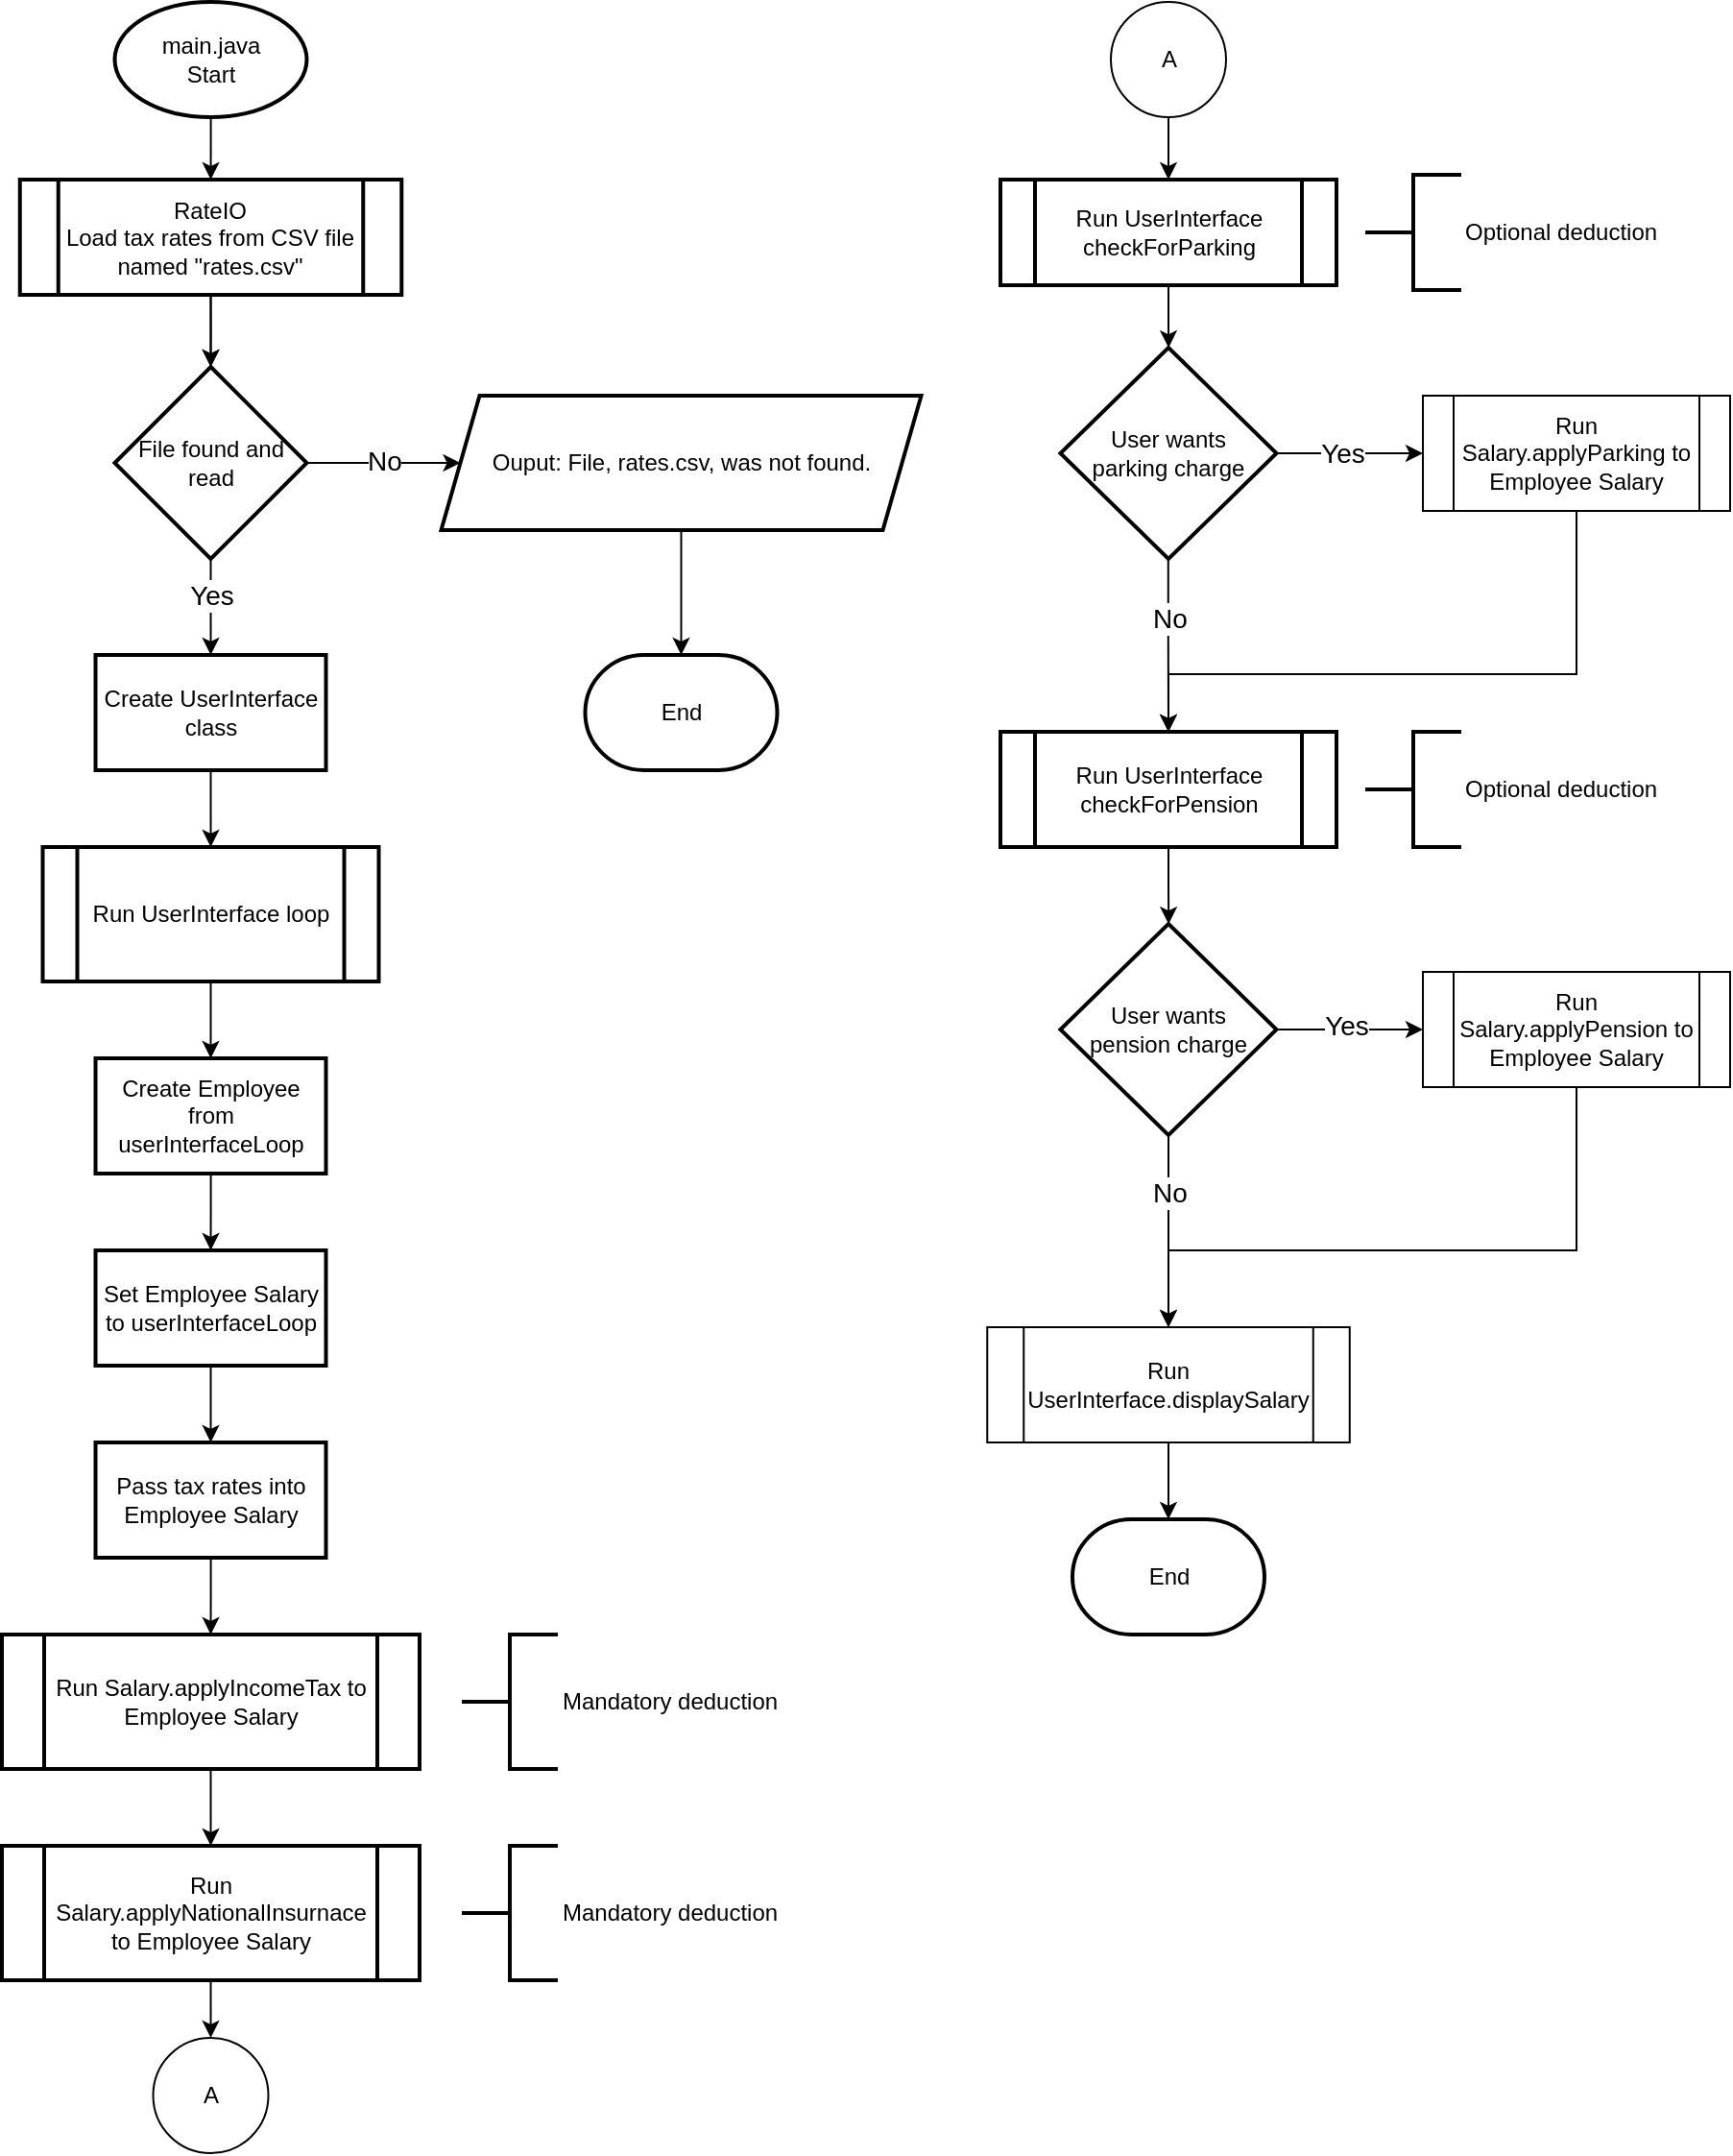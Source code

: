 <mxfile version="22.1.3" type="device">
  <diagram id="C5RBs43oDa-KdzZeNtuy" name="Page-1">
    <mxGraphModel dx="3191" dy="1757" grid="1" gridSize="10" guides="1" tooltips="1" connect="1" arrows="1" fold="1" page="1" pageScale="1" pageWidth="827" pageHeight="1169" math="0" shadow="0">
      <root>
        <mxCell id="WIyWlLk6GJQsqaUBKTNV-0" />
        <mxCell id="WIyWlLk6GJQsqaUBKTNV-1" parent="WIyWlLk6GJQsqaUBKTNV-0" />
        <mxCell id="_dDXrvmrKJK-yegpXpzj-1" value="" style="edgeStyle=orthogonalEdgeStyle;rounded=0;orthogonalLoop=1;jettySize=auto;html=1;entryX=0.5;entryY=0;entryDx=0;entryDy=0;" edge="1" parent="WIyWlLk6GJQsqaUBKTNV-1" source="_dDXrvmrKJK-yegpXpzj-0" target="_dDXrvmrKJK-yegpXpzj-164">
          <mxGeometry relative="1" as="geometry">
            <mxPoint x="148.75" y="130" as="targetPoint" />
          </mxGeometry>
        </mxCell>
        <mxCell id="_dDXrvmrKJK-yegpXpzj-0" value="main.java&lt;br&gt;Start" style="strokeWidth=2;html=1;shape=mxgraph.flowchart.start_1;whiteSpace=wrap;" vertex="1" parent="WIyWlLk6GJQsqaUBKTNV-1">
          <mxGeometry x="98.75" y="30" width="100" height="60" as="geometry" />
        </mxCell>
        <mxCell id="_dDXrvmrKJK-yegpXpzj-4" value="" style="edgeStyle=orthogonalEdgeStyle;rounded=0;orthogonalLoop=1;jettySize=auto;html=1;" edge="1" parent="WIyWlLk6GJQsqaUBKTNV-1" source="_dDXrvmrKJK-yegpXpzj-2" target="_dDXrvmrKJK-yegpXpzj-3">
          <mxGeometry relative="1" as="geometry" />
        </mxCell>
        <mxCell id="_dDXrvmrKJK-yegpXpzj-55" value="&lt;div style=&quot;font-size: 12px;&quot;&gt;&lt;font style=&quot;font-size: 14px;&quot;&gt;No&lt;/font&gt;&lt;/div&gt;" style="edgeLabel;html=1;align=center;verticalAlign=middle;resizable=0;points=[];" vertex="1" connectable="0" parent="_dDXrvmrKJK-yegpXpzj-4">
          <mxGeometry x="-0.009" y="1" relative="1" as="geometry">
            <mxPoint as="offset" />
          </mxGeometry>
        </mxCell>
        <mxCell id="_dDXrvmrKJK-yegpXpzj-14" value="" style="edgeStyle=orthogonalEdgeStyle;rounded=0;orthogonalLoop=1;jettySize=auto;html=1;" edge="1" parent="WIyWlLk6GJQsqaUBKTNV-1" source="_dDXrvmrKJK-yegpXpzj-2" target="_dDXrvmrKJK-yegpXpzj-13">
          <mxGeometry relative="1" as="geometry" />
        </mxCell>
        <mxCell id="_dDXrvmrKJK-yegpXpzj-53" value="&lt;font style=&quot;font-size: 14px;&quot;&gt;Yes&lt;/font&gt;" style="edgeLabel;html=1;align=center;verticalAlign=middle;resizable=0;points=[];" vertex="1" connectable="0" parent="_dDXrvmrKJK-yegpXpzj-14">
          <mxGeometry x="-0.262" y="-2" relative="1" as="geometry">
            <mxPoint x="2" as="offset" />
          </mxGeometry>
        </mxCell>
        <mxCell id="_dDXrvmrKJK-yegpXpzj-2" value="File found and read" style="strokeWidth=2;html=1;shape=mxgraph.flowchart.decision;whiteSpace=wrap;" vertex="1" parent="WIyWlLk6GJQsqaUBKTNV-1">
          <mxGeometry x="98.75" y="220" width="100" height="100" as="geometry" />
        </mxCell>
        <mxCell id="_dDXrvmrKJK-yegpXpzj-10" value="" style="edgeStyle=orthogonalEdgeStyle;rounded=0;orthogonalLoop=1;jettySize=auto;html=1;entryX=0.5;entryY=0;entryDx=0;entryDy=0;entryPerimeter=0;" edge="1" parent="WIyWlLk6GJQsqaUBKTNV-1" source="_dDXrvmrKJK-yegpXpzj-3" target="_dDXrvmrKJK-yegpXpzj-7">
          <mxGeometry relative="1" as="geometry">
            <mxPoint x="393.75" y="360" as="targetPoint" />
          </mxGeometry>
        </mxCell>
        <mxCell id="_dDXrvmrKJK-yegpXpzj-3" value="&lt;div style=&quot;line-height: 110%;&quot; align=&quot;center&quot;&gt;Ouput: File, rates.csv, was not found.&lt;/div&gt;" style="shape=parallelogram;perimeter=parallelogramPerimeter;whiteSpace=wrap;html=1;fixedSize=1;strokeWidth=2;align=center;" vertex="1" parent="WIyWlLk6GJQsqaUBKTNV-1">
          <mxGeometry x="268.75" y="235" width="250" height="70" as="geometry" />
        </mxCell>
        <mxCell id="_dDXrvmrKJK-yegpXpzj-7" value="End" style="strokeWidth=2;html=1;shape=mxgraph.flowchart.terminator;whiteSpace=wrap;" vertex="1" parent="WIyWlLk6GJQsqaUBKTNV-1">
          <mxGeometry x="343.75" y="370" width="100" height="60" as="geometry" />
        </mxCell>
        <mxCell id="_dDXrvmrKJK-yegpXpzj-16" value="" style="edgeStyle=orthogonalEdgeStyle;rounded=0;orthogonalLoop=1;jettySize=auto;html=1;" edge="1" parent="WIyWlLk6GJQsqaUBKTNV-1" source="_dDXrvmrKJK-yegpXpzj-13" target="_dDXrvmrKJK-yegpXpzj-15">
          <mxGeometry relative="1" as="geometry" />
        </mxCell>
        <mxCell id="_dDXrvmrKJK-yegpXpzj-13" value="Create UserInterface class" style="whiteSpace=wrap;html=1;strokeWidth=2;" vertex="1" parent="WIyWlLk6GJQsqaUBKTNV-1">
          <mxGeometry x="88.75" y="370" width="120" height="60" as="geometry" />
        </mxCell>
        <mxCell id="_dDXrvmrKJK-yegpXpzj-18" value="" style="edgeStyle=orthogonalEdgeStyle;rounded=0;orthogonalLoop=1;jettySize=auto;html=1;" edge="1" parent="WIyWlLk6GJQsqaUBKTNV-1" source="_dDXrvmrKJK-yegpXpzj-15" target="_dDXrvmrKJK-yegpXpzj-17">
          <mxGeometry relative="1" as="geometry" />
        </mxCell>
        <mxCell id="_dDXrvmrKJK-yegpXpzj-15" value="Run UserInterface loop" style="shape=process;whiteSpace=wrap;html=1;backgroundOutline=1;strokeWidth=2;" vertex="1" parent="WIyWlLk6GJQsqaUBKTNV-1">
          <mxGeometry x="61.25" y="470" width="175" height="70" as="geometry" />
        </mxCell>
        <mxCell id="_dDXrvmrKJK-yegpXpzj-20" value="" style="edgeStyle=orthogonalEdgeStyle;rounded=0;orthogonalLoop=1;jettySize=auto;html=1;" edge="1" parent="WIyWlLk6GJQsqaUBKTNV-1" source="_dDXrvmrKJK-yegpXpzj-17">
          <mxGeometry relative="1" as="geometry">
            <mxPoint x="148.75" y="680" as="targetPoint" />
          </mxGeometry>
        </mxCell>
        <mxCell id="_dDXrvmrKJK-yegpXpzj-17" value="Create Employee from userInterfaceLoop" style="whiteSpace=wrap;html=1;strokeWidth=2;" vertex="1" parent="WIyWlLk6GJQsqaUBKTNV-1">
          <mxGeometry x="88.75" y="580" width="120" height="60" as="geometry" />
        </mxCell>
        <mxCell id="_dDXrvmrKJK-yegpXpzj-71" value="" style="edgeStyle=orthogonalEdgeStyle;rounded=0;orthogonalLoop=1;jettySize=auto;html=1;" edge="1" parent="WIyWlLk6GJQsqaUBKTNV-1" source="_dDXrvmrKJK-yegpXpzj-22" target="_dDXrvmrKJK-yegpXpzj-70">
          <mxGeometry relative="1" as="geometry" />
        </mxCell>
        <mxCell id="_dDXrvmrKJK-yegpXpzj-22" value="Set Employee Salary to userInterfaceLoop" style="whiteSpace=wrap;html=1;strokeWidth=2;" vertex="1" parent="WIyWlLk6GJQsqaUBKTNV-1">
          <mxGeometry x="88.75" y="680" width="120" height="60" as="geometry" />
        </mxCell>
        <mxCell id="_dDXrvmrKJK-yegpXpzj-62" value="" style="edgeStyle=orthogonalEdgeStyle;rounded=0;orthogonalLoop=1;jettySize=auto;html=1;" edge="1" parent="WIyWlLk6GJQsqaUBKTNV-1" source="_dDXrvmrKJK-yegpXpzj-26" target="_dDXrvmrKJK-yegpXpzj-61">
          <mxGeometry relative="1" as="geometry" />
        </mxCell>
        <mxCell id="_dDXrvmrKJK-yegpXpzj-26" value="Run Salary.applyIncomeTax to Employee Salary" style="shape=process;whiteSpace=wrap;html=1;backgroundOutline=1;strokeWidth=2;" vertex="1" parent="WIyWlLk6GJQsqaUBKTNV-1">
          <mxGeometry x="40" y="880" width="217.5" height="70" as="geometry" />
        </mxCell>
        <mxCell id="_dDXrvmrKJK-yegpXpzj-99" value="" style="edgeStyle=orthogonalEdgeStyle;rounded=0;orthogonalLoop=1;jettySize=auto;html=1;" edge="1" parent="WIyWlLk6GJQsqaUBKTNV-1" source="_dDXrvmrKJK-yegpXpzj-28">
          <mxGeometry relative="1" as="geometry">
            <mxPoint x="647.571" y="210.07" as="targetPoint" />
          </mxGeometry>
        </mxCell>
        <mxCell id="_dDXrvmrKJK-yegpXpzj-28" value="Run UserInterface&lt;br&gt;checkForParking" style="shape=process;whiteSpace=wrap;html=1;backgroundOutline=1;strokeWidth=2;" vertex="1" parent="WIyWlLk6GJQsqaUBKTNV-1">
          <mxGeometry x="560" y="122.5" width="175" height="55" as="geometry" />
        </mxCell>
        <mxCell id="_dDXrvmrKJK-yegpXpzj-97" value="" style="edgeStyle=orthogonalEdgeStyle;rounded=0;orthogonalLoop=1;jettySize=auto;html=1;" edge="1" parent="WIyWlLk6GJQsqaUBKTNV-1" source="_dDXrvmrKJK-yegpXpzj-30">
          <mxGeometry relative="1" as="geometry">
            <mxPoint x="647.6" y="510.098" as="targetPoint" />
          </mxGeometry>
        </mxCell>
        <mxCell id="_dDXrvmrKJK-yegpXpzj-30" value="Run UserInterface&lt;br&gt;checkForPension" style="shape=process;whiteSpace=wrap;html=1;backgroundOutline=1;strokeWidth=2;" vertex="1" parent="WIyWlLk6GJQsqaUBKTNV-1">
          <mxGeometry x="560" y="410" width="175" height="60" as="geometry" />
        </mxCell>
        <mxCell id="_dDXrvmrKJK-yegpXpzj-98" value="" style="edgeStyle=orthogonalEdgeStyle;rounded=0;orthogonalLoop=1;jettySize=auto;html=1;" edge="1" parent="WIyWlLk6GJQsqaUBKTNV-1" source="_dDXrvmrKJK-yegpXpzj-34" target="_dDXrvmrKJK-yegpXpzj-28">
          <mxGeometry relative="1" as="geometry" />
        </mxCell>
        <mxCell id="_dDXrvmrKJK-yegpXpzj-34" value="A" style="ellipse;whiteSpace=wrap;html=1;aspect=fixed;" vertex="1" parent="WIyWlLk6GJQsqaUBKTNV-1">
          <mxGeometry x="617.5" y="30" width="60" height="60" as="geometry" />
        </mxCell>
        <mxCell id="_dDXrvmrKJK-yegpXpzj-37" value="A" style="ellipse;whiteSpace=wrap;html=1;aspect=fixed;" vertex="1" parent="WIyWlLk6GJQsqaUBKTNV-1">
          <mxGeometry x="118.75" y="1090" width="60" height="60" as="geometry" />
        </mxCell>
        <mxCell id="_dDXrvmrKJK-yegpXpzj-45" value="" style="edgeStyle=orthogonalEdgeStyle;rounded=0;orthogonalLoop=1;jettySize=auto;html=1;exitX=0.499;exitY=1.003;exitDx=0;exitDy=0;exitPerimeter=0;" edge="1" parent="WIyWlLk6GJQsqaUBKTNV-1" source="_dDXrvmrKJK-yegpXpzj-104" target="_dDXrvmrKJK-yegpXpzj-30">
          <mxGeometry relative="1" as="geometry">
            <mxPoint x="647.571" y="329.93" as="sourcePoint" />
          </mxGeometry>
        </mxCell>
        <mxCell id="_dDXrvmrKJK-yegpXpzj-59" value="&lt;font style=&quot;font-size: 14px;&quot;&gt;No&lt;/font&gt;" style="edgeLabel;html=1;align=center;verticalAlign=middle;resizable=0;points=[];" vertex="1" connectable="0" parent="_dDXrvmrKJK-yegpXpzj-45">
          <mxGeometry x="-0.335" y="-2" relative="1" as="geometry">
            <mxPoint x="2" as="offset" />
          </mxGeometry>
        </mxCell>
        <mxCell id="_dDXrvmrKJK-yegpXpzj-47" value="" style="edgeStyle=orthogonalEdgeStyle;rounded=0;orthogonalLoop=1;jettySize=auto;html=1;exitX=1;exitY=0.5;exitDx=0;exitDy=0;exitPerimeter=0;" edge="1" parent="WIyWlLk6GJQsqaUBKTNV-1" source="_dDXrvmrKJK-yegpXpzj-104" target="_dDXrvmrKJK-yegpXpzj-46">
          <mxGeometry relative="1" as="geometry">
            <mxPoint x="708.75" y="270" as="sourcePoint" />
          </mxGeometry>
        </mxCell>
        <mxCell id="_dDXrvmrKJK-yegpXpzj-58" value="&lt;font style=&quot;font-size: 14px;&quot;&gt;Yes&lt;/font&gt;" style="edgeLabel;html=1;align=center;verticalAlign=middle;resizable=0;points=[];" vertex="1" connectable="0" parent="_dDXrvmrKJK-yegpXpzj-47">
          <mxGeometry x="-0.122" y="-1" relative="1" as="geometry">
            <mxPoint y="-1" as="offset" />
          </mxGeometry>
        </mxCell>
        <mxCell id="_dDXrvmrKJK-yegpXpzj-50" style="edgeStyle=orthogonalEdgeStyle;rounded=0;orthogonalLoop=1;jettySize=auto;html=1;exitX=0.5;exitY=1;exitDx=0;exitDy=0;entryX=0.5;entryY=0;entryDx=0;entryDy=0;" edge="1" parent="WIyWlLk6GJQsqaUBKTNV-1" source="_dDXrvmrKJK-yegpXpzj-46" target="_dDXrvmrKJK-yegpXpzj-30">
          <mxGeometry relative="1" as="geometry">
            <mxPoint x="740" y="410" as="targetPoint" />
            <Array as="points">
              <mxPoint x="860" y="380" />
              <mxPoint x="648" y="380" />
            </Array>
          </mxGeometry>
        </mxCell>
        <mxCell id="_dDXrvmrKJK-yegpXpzj-46" value="Run Salary.applyParking to Employee Salary" style="shape=process;whiteSpace=wrap;html=1;backgroundOutline=1;" vertex="1" parent="WIyWlLk6GJQsqaUBKTNV-1">
          <mxGeometry x="780" y="235" width="160" height="60" as="geometry" />
        </mxCell>
        <mxCell id="_dDXrvmrKJK-yegpXpzj-63" value="" style="edgeStyle=orthogonalEdgeStyle;rounded=0;orthogonalLoop=1;jettySize=auto;html=1;" edge="1" parent="WIyWlLk6GJQsqaUBKTNV-1" source="_dDXrvmrKJK-yegpXpzj-61" target="_dDXrvmrKJK-yegpXpzj-37">
          <mxGeometry relative="1" as="geometry" />
        </mxCell>
        <mxCell id="_dDXrvmrKJK-yegpXpzj-61" value="Run Salary.applyNationalInsurnace to Employee Salary" style="shape=process;whiteSpace=wrap;html=1;backgroundOutline=1;strokeWidth=2;" vertex="1" parent="WIyWlLk6GJQsqaUBKTNV-1">
          <mxGeometry x="40" y="990" width="217.5" height="70" as="geometry" />
        </mxCell>
        <mxCell id="_dDXrvmrKJK-yegpXpzj-66" value="Mandatory deduction" style="strokeWidth=2;html=1;shape=mxgraph.flowchart.annotation_2;align=left;labelPosition=right;pointerEvents=1;" vertex="1" parent="WIyWlLk6GJQsqaUBKTNV-1">
          <mxGeometry x="279.5" y="880" width="50" height="70" as="geometry" />
        </mxCell>
        <mxCell id="_dDXrvmrKJK-yegpXpzj-68" value="Mandatory deduction" style="strokeWidth=2;html=1;shape=mxgraph.flowchart.annotation_2;align=left;labelPosition=right;pointerEvents=1;" vertex="1" parent="WIyWlLk6GJQsqaUBKTNV-1">
          <mxGeometry x="279.5" y="990" width="50" height="70" as="geometry" />
        </mxCell>
        <mxCell id="_dDXrvmrKJK-yegpXpzj-69" value="Optional deduction" style="strokeWidth=2;html=1;shape=mxgraph.flowchart.annotation_2;align=left;labelPosition=right;pointerEvents=1;" vertex="1" parent="WIyWlLk6GJQsqaUBKTNV-1">
          <mxGeometry x="750" y="120" width="50" height="60" as="geometry" />
        </mxCell>
        <mxCell id="_dDXrvmrKJK-yegpXpzj-72" value="" style="edgeStyle=orthogonalEdgeStyle;rounded=0;orthogonalLoop=1;jettySize=auto;html=1;" edge="1" parent="WIyWlLk6GJQsqaUBKTNV-1" source="_dDXrvmrKJK-yegpXpzj-70" target="_dDXrvmrKJK-yegpXpzj-26">
          <mxGeometry relative="1" as="geometry" />
        </mxCell>
        <mxCell id="_dDXrvmrKJK-yegpXpzj-70" value="Pass tax rates into Employee Salary" style="whiteSpace=wrap;html=1;strokeWidth=2;" vertex="1" parent="WIyWlLk6GJQsqaUBKTNV-1">
          <mxGeometry x="88.75" y="780" width="120" height="60" as="geometry" />
        </mxCell>
        <mxCell id="_dDXrvmrKJK-yegpXpzj-76" value="Optional deduction" style="strokeWidth=2;html=1;shape=mxgraph.flowchart.annotation_2;align=left;labelPosition=right;pointerEvents=1;" vertex="1" parent="WIyWlLk6GJQsqaUBKTNV-1">
          <mxGeometry x="750" y="410" width="50" height="60" as="geometry" />
        </mxCell>
        <mxCell id="_dDXrvmrKJK-yegpXpzj-88" value="" style="edgeStyle=orthogonalEdgeStyle;rounded=0;orthogonalLoop=1;jettySize=auto;html=1;exitX=1;exitY=0.5;exitDx=0;exitDy=0;exitPerimeter=0;" edge="1" parent="WIyWlLk6GJQsqaUBKTNV-1" source="_dDXrvmrKJK-yegpXpzj-105" target="_dDXrvmrKJK-yegpXpzj-87">
          <mxGeometry relative="1" as="geometry">
            <mxPoint x="708.75" y="570" as="sourcePoint" />
          </mxGeometry>
        </mxCell>
        <mxCell id="_dDXrvmrKJK-yegpXpzj-90" value="" style="edgeStyle=orthogonalEdgeStyle;rounded=0;orthogonalLoop=1;jettySize=auto;html=1;exitX=0.5;exitY=1;exitDx=0;exitDy=0;exitPerimeter=0;" edge="1" parent="WIyWlLk6GJQsqaUBKTNV-1" source="_dDXrvmrKJK-yegpXpzj-105" target="_dDXrvmrKJK-yegpXpzj-89">
          <mxGeometry relative="1" as="geometry">
            <mxPoint x="647.6" y="629.902" as="sourcePoint" />
          </mxGeometry>
        </mxCell>
        <mxCell id="_dDXrvmrKJK-yegpXpzj-103" style="edgeStyle=orthogonalEdgeStyle;rounded=0;orthogonalLoop=1;jettySize=auto;html=1;entryX=0.5;entryY=0;entryDx=0;entryDy=0;" edge="1" parent="WIyWlLk6GJQsqaUBKTNV-1" source="_dDXrvmrKJK-yegpXpzj-87" target="_dDXrvmrKJK-yegpXpzj-89">
          <mxGeometry relative="1" as="geometry">
            <Array as="points">
              <mxPoint x="860" y="680" />
              <mxPoint x="648" y="680" />
            </Array>
          </mxGeometry>
        </mxCell>
        <mxCell id="_dDXrvmrKJK-yegpXpzj-87" value="Run Salary.applyPension to Employee Salary" style="shape=process;whiteSpace=wrap;html=1;backgroundOutline=1;" vertex="1" parent="WIyWlLk6GJQsqaUBKTNV-1">
          <mxGeometry x="780" y="535" width="160" height="60" as="geometry" />
        </mxCell>
        <mxCell id="_dDXrvmrKJK-yegpXpzj-96" value="" style="edgeStyle=orthogonalEdgeStyle;rounded=0;orthogonalLoop=1;jettySize=auto;html=1;" edge="1" parent="WIyWlLk6GJQsqaUBKTNV-1" source="_dDXrvmrKJK-yegpXpzj-89" target="_dDXrvmrKJK-yegpXpzj-91">
          <mxGeometry relative="1" as="geometry" />
        </mxCell>
        <mxCell id="_dDXrvmrKJK-yegpXpzj-89" value="Run UserInterface.displaySalary" style="shape=process;whiteSpace=wrap;html=1;backgroundOutline=1;" vertex="1" parent="WIyWlLk6GJQsqaUBKTNV-1">
          <mxGeometry x="553.13" y="720" width="188.75" height="60" as="geometry" />
        </mxCell>
        <mxCell id="_dDXrvmrKJK-yegpXpzj-91" value="End" style="strokeWidth=2;html=1;shape=mxgraph.flowchart.terminator;whiteSpace=wrap;" vertex="1" parent="WIyWlLk6GJQsqaUBKTNV-1">
          <mxGeometry x="597.5" y="820" width="100" height="60" as="geometry" />
        </mxCell>
        <mxCell id="_dDXrvmrKJK-yegpXpzj-94" value="&lt;font style=&quot;font-size: 14px;&quot;&gt;Yes&lt;/font&gt;" style="edgeLabel;html=1;align=center;verticalAlign=middle;resizable=0;points=[];" vertex="1" connectable="0" parent="WIyWlLk6GJQsqaUBKTNV-1">
          <mxGeometry x="730" y="565" as="geometry">
            <mxPoint x="10" y="-2" as="offset" />
          </mxGeometry>
        </mxCell>
        <mxCell id="_dDXrvmrKJK-yegpXpzj-95" value="&lt;font style=&quot;font-size: 14px;&quot;&gt;No&lt;/font&gt;" style="edgeLabel;html=1;align=center;verticalAlign=middle;resizable=0;points=[];" vertex="1" connectable="0" parent="WIyWlLk6GJQsqaUBKTNV-1">
          <mxGeometry x="647.501" y="650.003" as="geometry" />
        </mxCell>
        <mxCell id="_dDXrvmrKJK-yegpXpzj-104" value="User wants&lt;br&gt;parking charge" style="strokeWidth=2;html=1;shape=mxgraph.flowchart.decision;whiteSpace=wrap;" vertex="1" parent="WIyWlLk6GJQsqaUBKTNV-1">
          <mxGeometry x="591.25" y="210" width="112.5" height="110" as="geometry" />
        </mxCell>
        <mxCell id="_dDXrvmrKJK-yegpXpzj-105" value="User wants&lt;br&gt;&lt;div&gt;pension charge&lt;/div&gt;" style="strokeWidth=2;html=1;shape=mxgraph.flowchart.decision;whiteSpace=wrap;" vertex="1" parent="WIyWlLk6GJQsqaUBKTNV-1">
          <mxGeometry x="591.25" y="510" width="112.5" height="110" as="geometry" />
        </mxCell>
        <mxCell id="_dDXrvmrKJK-yegpXpzj-109" value="" style="edgeStyle=orthogonalEdgeStyle;rounded=0;orthogonalLoop=1;jettySize=auto;html=1;entryX=0.5;entryY=0;entryDx=0;entryDy=0;entryPerimeter=0;" edge="1" parent="WIyWlLk6GJQsqaUBKTNV-1" target="_dDXrvmrKJK-yegpXpzj-2">
          <mxGeometry relative="1" as="geometry">
            <mxPoint x="148.771" y="180" as="sourcePoint" />
            <Array as="points">
              <mxPoint x="149" y="201" />
              <mxPoint x="149" y="201" />
            </Array>
          </mxGeometry>
        </mxCell>
        <mxCell id="_dDXrvmrKJK-yegpXpzj-165" value="" style="edgeStyle=orthogonalEdgeStyle;rounded=0;orthogonalLoop=1;jettySize=auto;html=1;exitX=0.5;exitY=1;exitDx=0;exitDy=0;entryX=0.5;entryY=0;entryDx=0;entryDy=0;entryPerimeter=0;" edge="1" parent="WIyWlLk6GJQsqaUBKTNV-1" source="_dDXrvmrKJK-yegpXpzj-164" target="_dDXrvmrKJK-yegpXpzj-2">
          <mxGeometry relative="1" as="geometry" />
        </mxCell>
        <mxCell id="_dDXrvmrKJK-yegpXpzj-164" value="RateIO&lt;br&gt;Load tax rates from CSV file named &quot;rates.csv&quot;" style="shape=process;whiteSpace=wrap;html=1;backgroundOutline=1;strokeWidth=2;" vertex="1" parent="WIyWlLk6GJQsqaUBKTNV-1">
          <mxGeometry x="49.38" y="122.5" width="198.75" height="60" as="geometry" />
        </mxCell>
      </root>
    </mxGraphModel>
  </diagram>
</mxfile>
